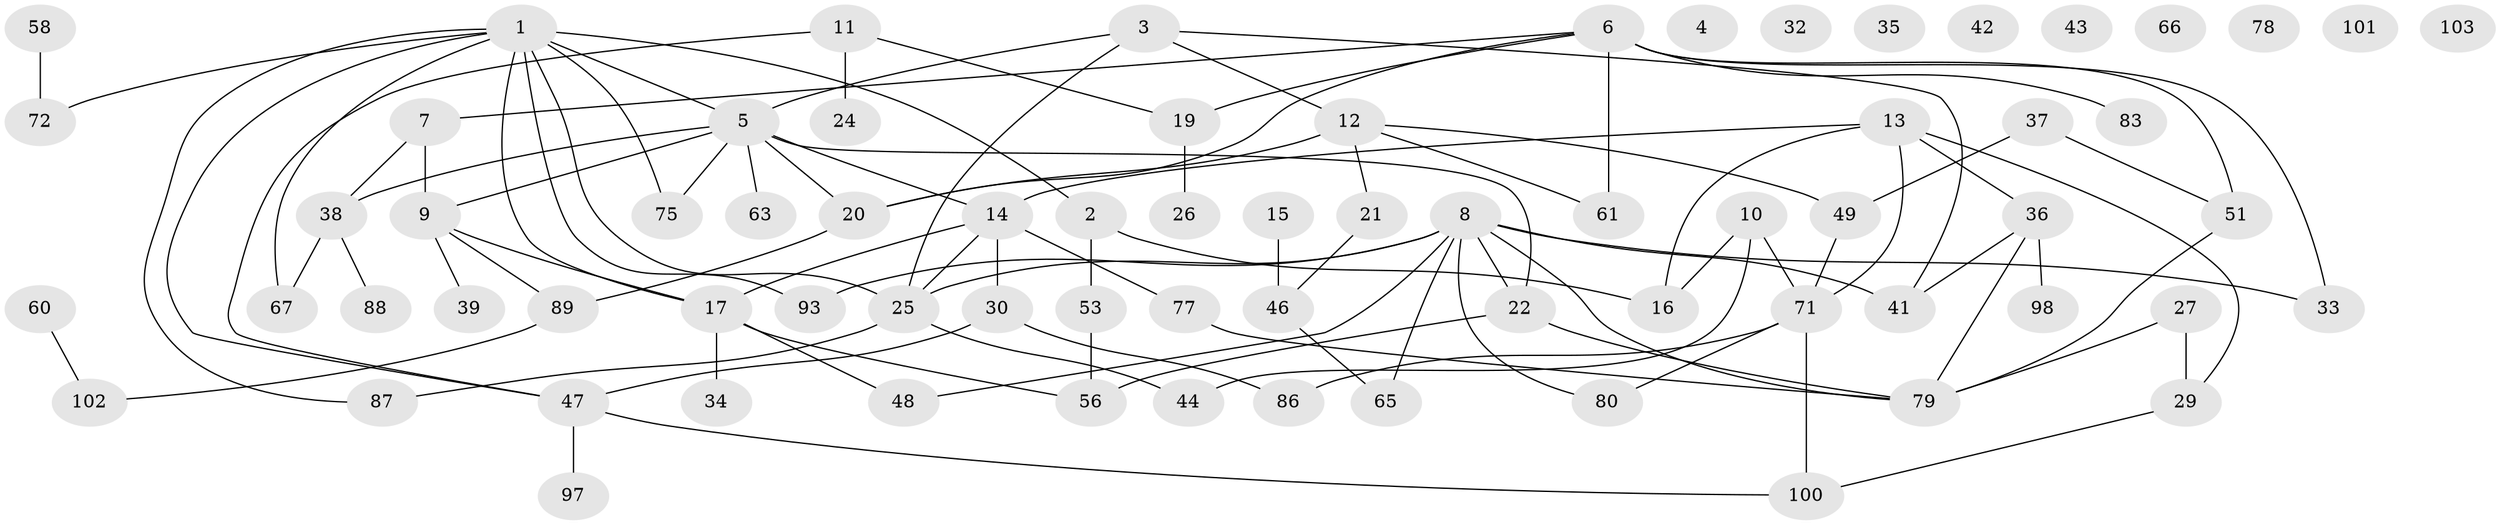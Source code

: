 // Generated by graph-tools (version 1.1) at 2025/23/03/03/25 07:23:26]
// undirected, 72 vertices, 99 edges
graph export_dot {
graph [start="1"]
  node [color=gray90,style=filled];
  1 [super="+73"];
  2 [super="+84"];
  3 [super="+91"];
  4;
  5 [super="+18"];
  6 [super="+55"];
  7 [super="+23"];
  8 [super="+68"];
  9 [super="+76"];
  10 [super="+59"];
  11 [super="+81"];
  12 [super="+94"];
  13 [super="+40"];
  14 [super="+28"];
  15 [super="+45"];
  16;
  17 [super="+85"];
  19;
  20;
  21 [super="+74"];
  22 [super="+92"];
  24;
  25 [super="+90"];
  26;
  27;
  29;
  30 [super="+31"];
  32 [super="+54"];
  33 [super="+52"];
  34;
  35;
  36 [super="+57"];
  37;
  38 [super="+99"];
  39;
  41 [super="+64"];
  42;
  43;
  44;
  46 [super="+69"];
  47 [super="+50"];
  48 [super="+82"];
  49;
  51;
  53;
  56;
  58;
  60 [super="+62"];
  61;
  63;
  65 [super="+70"];
  66;
  67;
  71 [super="+96"];
  72;
  75;
  77;
  78;
  79;
  80;
  83;
  86;
  87;
  88;
  89 [super="+95"];
  93;
  97;
  98;
  100;
  101;
  102;
  103;
  1 -- 47;
  1 -- 72;
  1 -- 2;
  1 -- 67;
  1 -- 5;
  1 -- 75;
  1 -- 17;
  1 -- 87;
  1 -- 93;
  1 -- 25;
  2 -- 16;
  2 -- 53;
  3 -- 5;
  3 -- 12;
  3 -- 25;
  3 -- 41;
  5 -- 9 [weight=2];
  5 -- 14;
  5 -- 20;
  5 -- 75;
  5 -- 63;
  5 -- 22;
  5 -- 38;
  6 -- 19;
  6 -- 51;
  6 -- 61;
  6 -- 83;
  6 -- 20;
  6 -- 7;
  6 -- 33;
  7 -- 9;
  7 -- 38;
  8 -- 79;
  8 -- 80;
  8 -- 25;
  8 -- 48;
  8 -- 33;
  8 -- 65;
  8 -- 22;
  8 -- 41;
  8 -- 93;
  9 -- 17;
  9 -- 39;
  9 -- 89;
  10 -- 44;
  10 -- 16;
  10 -- 71;
  11 -- 19;
  11 -- 24;
  11 -- 47;
  12 -- 20 [weight=2];
  12 -- 21;
  12 -- 49;
  12 -- 61;
  13 -- 16;
  13 -- 29;
  13 -- 36;
  13 -- 14;
  13 -- 71;
  14 -- 17;
  14 -- 77;
  14 -- 30;
  14 -- 25;
  15 -- 46;
  17 -- 48;
  17 -- 56;
  17 -- 34;
  19 -- 26;
  20 -- 89;
  21 -- 46;
  22 -- 79;
  22 -- 56;
  25 -- 87;
  25 -- 44;
  27 -- 29;
  27 -- 79;
  29 -- 100;
  30 -- 47;
  30 -- 86;
  36 -- 41;
  36 -- 98;
  36 -- 79;
  37 -- 49;
  37 -- 51;
  38 -- 67;
  38 -- 88;
  46 -- 65;
  47 -- 97;
  47 -- 100;
  49 -- 71;
  51 -- 79;
  53 -- 56;
  58 -- 72;
  60 -- 102;
  71 -- 80;
  71 -- 86;
  71 -- 100;
  77 -- 79;
  89 -- 102;
}
